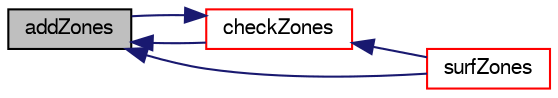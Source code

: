 digraph "addZones"
{
  bgcolor="transparent";
  edge [fontname="FreeSans",fontsize="10",labelfontname="FreeSans",labelfontsize="10"];
  node [fontname="FreeSans",fontsize="10",shape=record];
  rankdir="LR";
  Node1678 [label="addZones",height=0.2,width=0.4,color="black", fillcolor="grey75", style="filled", fontcolor="black"];
  Node1678 -> Node1679 [dir="back",color="midnightblue",fontsize="10",style="solid",fontname="FreeSans"];
  Node1679 [label="checkZones",height=0.2,width=0.4,color="red",URL="$a29702.html#af68c0ce74b1ff6da07f8481db8c415ef",tooltip="Check the surface zone definitions. "];
  Node1679 -> Node1678 [dir="back",color="midnightblue",fontsize="10",style="solid",fontname="FreeSans"];
  Node1679 -> Node1685 [dir="back",color="midnightblue",fontsize="10",style="solid",fontname="FreeSans"];
  Node1685 [label="surfZones",height=0.2,width=0.4,color="red",URL="$a29702.html#ac9d5ad1a3400361b0cf661628bd78549",tooltip="Return surface zones. "];
  Node1678 -> Node1685 [dir="back",color="midnightblue",fontsize="10",style="solid",fontname="FreeSans"];
}
